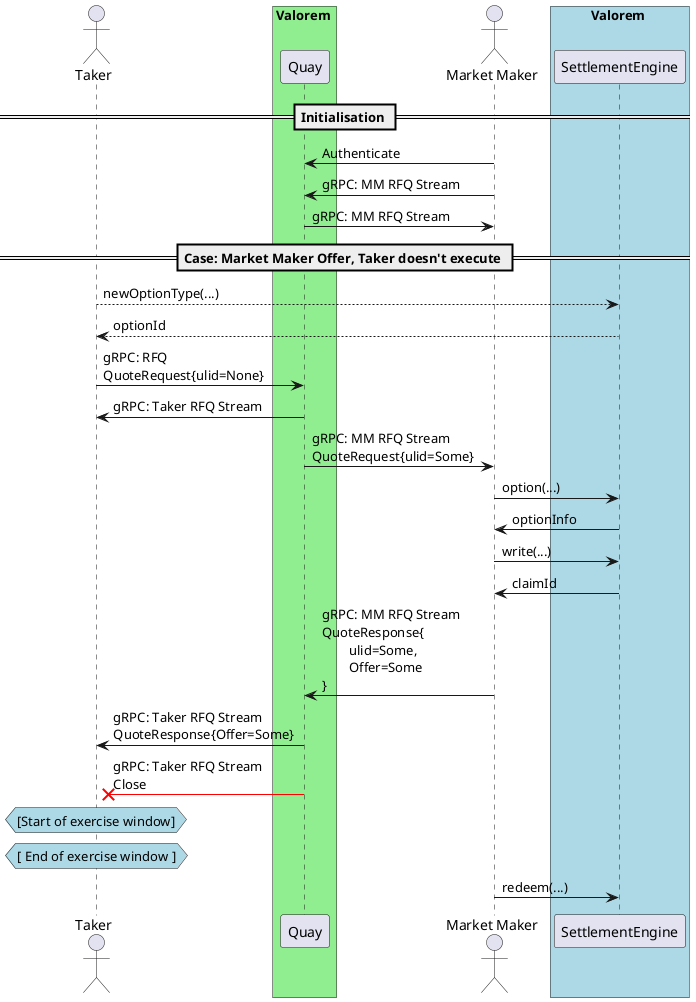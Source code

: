 @startuml

actor Taker
box Valorem #LightGreen
participant Quay
end box
actor "Market Maker" as MM
box Valorem #LightBlue
participant SettlementEngine as SE
end box

== Initialisation ==
MM -> Quay: Authenticate
MM -> Quay: gRPC: MM RFQ Stream
Quay -> MM: gRPC: MM RFQ Stream

== Case: Market Maker Offer, Taker doesn't execute ==
Taker --> SE: newOptionType(...)
SE --> Taker: optionId
Taker -> Quay: gRPC: RFQ\nQuoteRequest{ulid=None}
Quay -> Taker: gRPC: Taker RFQ Stream
Quay -> MM: gRPC: MM RFQ Stream\nQuoteRequest{ulid=Some}
MM -> SE: option(...)
SE -> MM: optionInfo
MM -> SE: write(...)
SE -> MM: claimId
MM -> Quay: gRPC: MM RFQ Stream\nQuoteResponse{\n\tulid=Some,\n\tOffer=Some\n}
Quay -> Taker: gRPC: Taker RFQ Stream\nQuoteResponse{Offer=Some}
Quay -[#red]X Taker: gRPC: Taker RFQ Stream\nClose
hnote over Taker #lightBlue
[Start of exercise window]
end hnote
hnote over Taker #lightBlue
[ End of exercise window ]
end hnote
MM -> SE: redeem(...)
@enduml